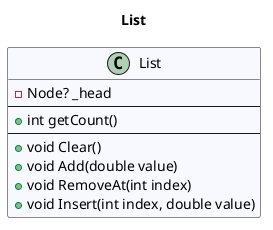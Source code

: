 @startuml List
title List
 class List #GhostWhite {
- Node? _head
---
+ int getCount()
---
+ void Clear()
+ void Add(double value)
+ void RemoveAt(int index)
+ void Insert(int index, double value)
}
@enduml
